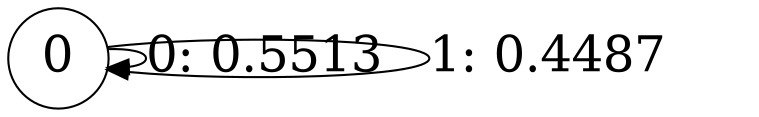 digraph bindata {
size = "6,8.5";
ratio = "fill";
node [shape = circle];
node [fontsize = 24];
edge [fontsize = 24];
0 -> 0 [label = "0: 0.5513   "];
0 -> 0 [label = "1: 0.4487   "];
}